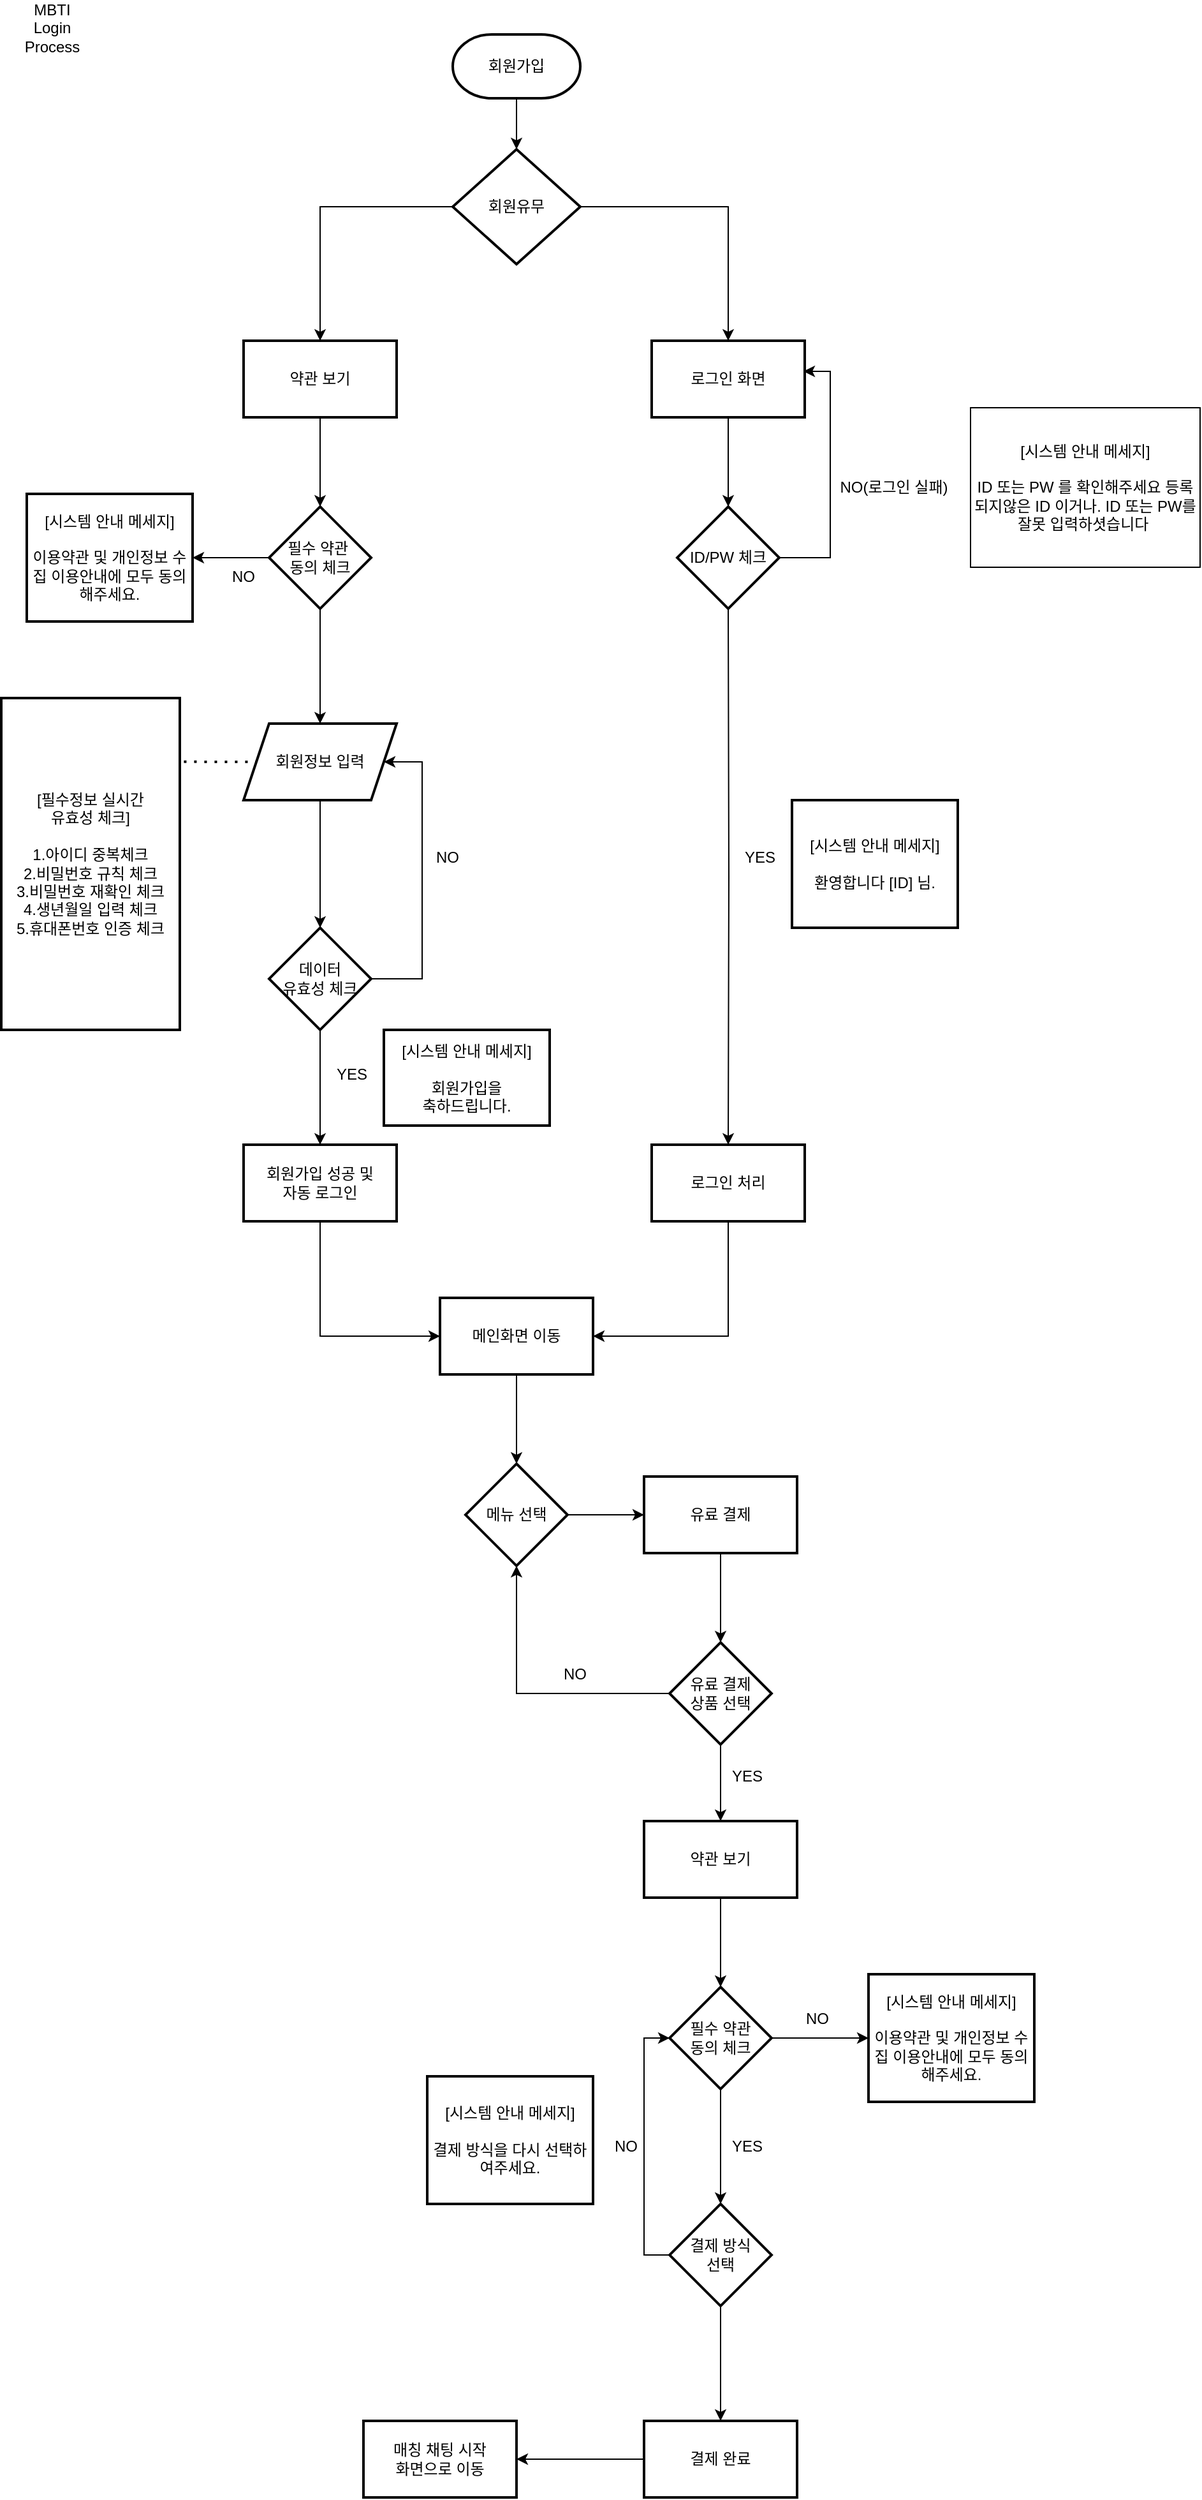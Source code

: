 <mxfile version="22.1.15" type="github">
  <diagram id="C5RBs43oDa-KdzZeNtuy" name="Page-1">
    <mxGraphModel dx="1434" dy="780" grid="1" gridSize="10" guides="1" tooltips="1" connect="1" arrows="1" fold="1" page="1" pageScale="1" pageWidth="827" pageHeight="1169" math="0" shadow="0">
      <root>
        <mxCell id="WIyWlLk6GJQsqaUBKTNV-0" />
        <mxCell id="WIyWlLk6GJQsqaUBKTNV-1" parent="WIyWlLk6GJQsqaUBKTNV-0" />
        <mxCell id="b263ChiSaqbmm_TudtIw-0" value="MBTI Login Process" style="text;html=1;strokeColor=none;fillColor=none;align=center;verticalAlign=middle;whiteSpace=wrap;rounded=0;" parent="WIyWlLk6GJQsqaUBKTNV-1" vertex="1">
          <mxGeometry x="20" y="10" width="60" height="30" as="geometry" />
        </mxCell>
        <mxCell id="b263ChiSaqbmm_TudtIw-5" value="" style="edgeStyle=orthogonalEdgeStyle;rounded=0;orthogonalLoop=1;jettySize=auto;html=1;" parent="WIyWlLk6GJQsqaUBKTNV-1" source="b263ChiSaqbmm_TudtIw-2" edge="1">
          <mxGeometry relative="1" as="geometry">
            <mxPoint x="414" y="120" as="targetPoint" />
          </mxGeometry>
        </mxCell>
        <mxCell id="b263ChiSaqbmm_TudtIw-2" value="회원가입" style="strokeWidth=2;html=1;shape=mxgraph.flowchart.terminator;whiteSpace=wrap;" parent="WIyWlLk6GJQsqaUBKTNV-1" vertex="1">
          <mxGeometry x="364" y="30" width="100" height="50" as="geometry" />
        </mxCell>
        <mxCell id="b263ChiSaqbmm_TudtIw-8" value="" style="edgeStyle=orthogonalEdgeStyle;rounded=0;orthogonalLoop=1;jettySize=auto;html=1;" parent="WIyWlLk6GJQsqaUBKTNV-1" target="b263ChiSaqbmm_TudtIw-7" edge="1">
          <mxGeometry relative="1" as="geometry">
            <mxPoint x="414" y="180" as="sourcePoint" />
            <mxPoint x="414" y="300" as="targetPoint" />
          </mxGeometry>
        </mxCell>
        <mxCell id="b263ChiSaqbmm_TudtIw-16" value="" style="edgeStyle=orthogonalEdgeStyle;rounded=0;orthogonalLoop=1;jettySize=auto;html=1;" parent="WIyWlLk6GJQsqaUBKTNV-1" source="b263ChiSaqbmm_TudtIw-7" target="b263ChiSaqbmm_TudtIw-15" edge="1">
          <mxGeometry relative="1" as="geometry" />
        </mxCell>
        <mxCell id="b263ChiSaqbmm_TudtIw-18" value="" style="edgeStyle=orthogonalEdgeStyle;rounded=0;orthogonalLoop=1;jettySize=auto;html=1;" parent="WIyWlLk6GJQsqaUBKTNV-1" source="b263ChiSaqbmm_TudtIw-7" target="b263ChiSaqbmm_TudtIw-17" edge="1">
          <mxGeometry relative="1" as="geometry" />
        </mxCell>
        <mxCell id="b263ChiSaqbmm_TudtIw-7" value="회원유무" style="strokeWidth=2;html=1;shape=mxgraph.flowchart.decision;whiteSpace=wrap;" parent="WIyWlLk6GJQsqaUBKTNV-1" vertex="1">
          <mxGeometry x="364" y="120" width="100" height="90" as="geometry" />
        </mxCell>
        <mxCell id="b263ChiSaqbmm_TudtIw-27" value="" style="edgeStyle=orthogonalEdgeStyle;rounded=0;orthogonalLoop=1;jettySize=auto;html=1;" parent="WIyWlLk6GJQsqaUBKTNV-1" source="b263ChiSaqbmm_TudtIw-15" target="b263ChiSaqbmm_TudtIw-26" edge="1">
          <mxGeometry relative="1" as="geometry" />
        </mxCell>
        <mxCell id="b263ChiSaqbmm_TudtIw-15" value="로그인 화면" style="whiteSpace=wrap;html=1;strokeWidth=2;" parent="WIyWlLk6GJQsqaUBKTNV-1" vertex="1">
          <mxGeometry x="520" y="270" width="120" height="60" as="geometry" />
        </mxCell>
        <mxCell id="b263ChiSaqbmm_TudtIw-37" value="" style="edgeStyle=orthogonalEdgeStyle;rounded=0;orthogonalLoop=1;jettySize=auto;html=1;" parent="WIyWlLk6GJQsqaUBKTNV-1" source="b263ChiSaqbmm_TudtIw-17" target="b263ChiSaqbmm_TudtIw-36" edge="1">
          <mxGeometry relative="1" as="geometry" />
        </mxCell>
        <mxCell id="b263ChiSaqbmm_TudtIw-17" value="약관 보기" style="whiteSpace=wrap;html=1;strokeWidth=2;" parent="WIyWlLk6GJQsqaUBKTNV-1" vertex="1">
          <mxGeometry x="200" y="270" width="120" height="60" as="geometry" />
        </mxCell>
        <mxCell id="b263ChiSaqbmm_TudtIw-22" value="" style="edgeStyle=orthogonalEdgeStyle;rounded=0;orthogonalLoop=1;jettySize=auto;html=1;" parent="WIyWlLk6GJQsqaUBKTNV-1" target="b263ChiSaqbmm_TudtIw-21" edge="1">
          <mxGeometry relative="1" as="geometry">
            <mxPoint x="580" y="480" as="sourcePoint" />
          </mxGeometry>
        </mxCell>
        <mxCell id="b263ChiSaqbmm_TudtIw-47" style="edgeStyle=orthogonalEdgeStyle;rounded=0;orthogonalLoop=1;jettySize=auto;html=1;entryX=1;entryY=0.5;entryDx=0;entryDy=0;" parent="WIyWlLk6GJQsqaUBKTNV-1" source="b263ChiSaqbmm_TudtIw-21" target="b263ChiSaqbmm_TudtIw-46" edge="1">
          <mxGeometry relative="1" as="geometry">
            <mxPoint x="580" y="1050" as="targetPoint" />
            <Array as="points">
              <mxPoint x="580" y="1050" />
            </Array>
          </mxGeometry>
        </mxCell>
        <mxCell id="b263ChiSaqbmm_TudtIw-21" value="로그인 처리" style="whiteSpace=wrap;html=1;strokeWidth=2;" parent="WIyWlLk6GJQsqaUBKTNV-1" vertex="1">
          <mxGeometry x="520" y="900" width="120" height="60" as="geometry" />
        </mxCell>
        <mxCell id="b263ChiSaqbmm_TudtIw-26" value="ID/PW 체크" style="rhombus;whiteSpace=wrap;html=1;strokeWidth=2;" parent="WIyWlLk6GJQsqaUBKTNV-1" vertex="1">
          <mxGeometry x="540" y="400" width="80" height="80" as="geometry" />
        </mxCell>
        <mxCell id="b263ChiSaqbmm_TudtIw-28" style="edgeStyle=orthogonalEdgeStyle;rounded=0;orthogonalLoop=1;jettySize=auto;html=1;entryX=0.992;entryY=0.4;entryDx=0;entryDy=0;entryPerimeter=0;" parent="WIyWlLk6GJQsqaUBKTNV-1" source="b263ChiSaqbmm_TudtIw-26" target="b263ChiSaqbmm_TudtIw-15" edge="1">
          <mxGeometry relative="1" as="geometry">
            <Array as="points">
              <mxPoint x="660" y="440" />
              <mxPoint x="660" y="294" />
            </Array>
          </mxGeometry>
        </mxCell>
        <mxCell id="b263ChiSaqbmm_TudtIw-29" value="NO(로그인 실패)" style="text;html=1;strokeColor=none;fillColor=none;align=center;verticalAlign=middle;whiteSpace=wrap;rounded=0;" parent="WIyWlLk6GJQsqaUBKTNV-1" vertex="1">
          <mxGeometry x="660" y="370" width="100" height="30" as="geometry" />
        </mxCell>
        <mxCell id="b263ChiSaqbmm_TudtIw-35" value="[시스템 안내 메세지]&lt;br&gt;&lt;br&gt;ID 또는 PW 를 확인해주세요 등록되지않은 ID 이거나. ID 또는 PW를 잘못 입력하셧습니다&amp;nbsp;&lt;br&gt;" style="rounded=0;whiteSpace=wrap;html=1;" parent="WIyWlLk6GJQsqaUBKTNV-1" vertex="1">
          <mxGeometry x="770" y="322.5" width="180" height="125" as="geometry" />
        </mxCell>
        <mxCell id="b263ChiSaqbmm_TudtIw-39" value="" style="edgeStyle=orthogonalEdgeStyle;rounded=0;orthogonalLoop=1;jettySize=auto;html=1;" parent="WIyWlLk6GJQsqaUBKTNV-1" source="b263ChiSaqbmm_TudtIw-36" target="b263ChiSaqbmm_TudtIw-38" edge="1">
          <mxGeometry relative="1" as="geometry" />
        </mxCell>
        <mxCell id="b263ChiSaqbmm_TudtIw-41" value="" style="edgeStyle=orthogonalEdgeStyle;rounded=0;orthogonalLoop=1;jettySize=auto;html=1;" parent="WIyWlLk6GJQsqaUBKTNV-1" source="b263ChiSaqbmm_TudtIw-36" target="b263ChiSaqbmm_TudtIw-40" edge="1">
          <mxGeometry relative="1" as="geometry" />
        </mxCell>
        <mxCell id="b263ChiSaqbmm_TudtIw-36" value="필수 약관&amp;nbsp;&lt;br&gt;동의 체크" style="rhombus;whiteSpace=wrap;html=1;strokeWidth=2;" parent="WIyWlLk6GJQsqaUBKTNV-1" vertex="1">
          <mxGeometry x="220" y="400" width="80" height="80" as="geometry" />
        </mxCell>
        <mxCell id="b263ChiSaqbmm_TudtIw-38" value="[시스템 안내 메세지]&lt;br&gt;&lt;br&gt;이용약관 및 개인정보 수집 이용안내에 모두 동의해주세요." style="whiteSpace=wrap;html=1;strokeWidth=2;" parent="WIyWlLk6GJQsqaUBKTNV-1" vertex="1">
          <mxGeometry x="30" y="390" width="130" height="100" as="geometry" />
        </mxCell>
        <mxCell id="b263ChiSaqbmm_TudtIw-43" value="" style="edgeStyle=orthogonalEdgeStyle;rounded=0;orthogonalLoop=1;jettySize=auto;html=1;" parent="WIyWlLk6GJQsqaUBKTNV-1" source="b263ChiSaqbmm_TudtIw-40" target="b263ChiSaqbmm_TudtIw-42" edge="1">
          <mxGeometry relative="1" as="geometry" />
        </mxCell>
        <mxCell id="b263ChiSaqbmm_TudtIw-40" value="회원정보 입력" style="shape=parallelogram;perimeter=parallelogramPerimeter;whiteSpace=wrap;html=1;fixedSize=1;strokeWidth=2;" parent="WIyWlLk6GJQsqaUBKTNV-1" vertex="1">
          <mxGeometry x="200" y="570" width="120" height="60" as="geometry" />
        </mxCell>
        <mxCell id="b263ChiSaqbmm_TudtIw-45" value="" style="edgeStyle=orthogonalEdgeStyle;rounded=0;orthogonalLoop=1;jettySize=auto;html=1;" parent="WIyWlLk6GJQsqaUBKTNV-1" source="b263ChiSaqbmm_TudtIw-42" target="b263ChiSaqbmm_TudtIw-44" edge="1">
          <mxGeometry relative="1" as="geometry" />
        </mxCell>
        <mxCell id="b263ChiSaqbmm_TudtIw-53" style="edgeStyle=orthogonalEdgeStyle;rounded=0;orthogonalLoop=1;jettySize=auto;html=1;entryX=1;entryY=0.5;entryDx=0;entryDy=0;" parent="WIyWlLk6GJQsqaUBKTNV-1" source="b263ChiSaqbmm_TudtIw-42" target="b263ChiSaqbmm_TudtIw-40" edge="1">
          <mxGeometry relative="1" as="geometry">
            <Array as="points">
              <mxPoint x="340" y="770" />
              <mxPoint x="340" y="600" />
            </Array>
          </mxGeometry>
        </mxCell>
        <mxCell id="b263ChiSaqbmm_TudtIw-42" value="데이터&lt;br&gt;유효성 체크" style="rhombus;whiteSpace=wrap;html=1;strokeWidth=2;" parent="WIyWlLk6GJQsqaUBKTNV-1" vertex="1">
          <mxGeometry x="220" y="730" width="80" height="80" as="geometry" />
        </mxCell>
        <mxCell id="b263ChiSaqbmm_TudtIw-48" style="edgeStyle=orthogonalEdgeStyle;rounded=0;orthogonalLoop=1;jettySize=auto;html=1;entryX=0;entryY=0.5;entryDx=0;entryDy=0;exitX=0.5;exitY=1;exitDx=0;exitDy=0;" parent="WIyWlLk6GJQsqaUBKTNV-1" source="b263ChiSaqbmm_TudtIw-44" target="b263ChiSaqbmm_TudtIw-46" edge="1">
          <mxGeometry relative="1" as="geometry" />
        </mxCell>
        <mxCell id="b263ChiSaqbmm_TudtIw-44" value="회원가입 성공 및&lt;br&gt;자동 로그인" style="whiteSpace=wrap;html=1;strokeWidth=2;" parent="WIyWlLk6GJQsqaUBKTNV-1" vertex="1">
          <mxGeometry x="200" y="900" width="120" height="60" as="geometry" />
        </mxCell>
        <mxCell id="b263ChiSaqbmm_TudtIw-64" value="" style="edgeStyle=orthogonalEdgeStyle;rounded=0;orthogonalLoop=1;jettySize=auto;html=1;" parent="WIyWlLk6GJQsqaUBKTNV-1" source="b263ChiSaqbmm_TudtIw-46" target="b263ChiSaqbmm_TudtIw-63" edge="1">
          <mxGeometry relative="1" as="geometry" />
        </mxCell>
        <mxCell id="b263ChiSaqbmm_TudtIw-46" value="메인화면 이동" style="whiteSpace=wrap;html=1;strokeWidth=2;" parent="WIyWlLk6GJQsqaUBKTNV-1" vertex="1">
          <mxGeometry x="354" y="1020" width="120" height="60" as="geometry" />
        </mxCell>
        <mxCell id="b263ChiSaqbmm_TudtIw-49" value="NO" style="text;html=1;strokeColor=none;fillColor=none;align=center;verticalAlign=middle;whiteSpace=wrap;rounded=0;" parent="WIyWlLk6GJQsqaUBKTNV-1" vertex="1">
          <mxGeometry x="150" y="440" width="100" height="30" as="geometry" />
        </mxCell>
        <mxCell id="b263ChiSaqbmm_TudtIw-50" value="YES" style="text;html=1;strokeColor=none;fillColor=none;align=center;verticalAlign=middle;whiteSpace=wrap;rounded=0;" parent="WIyWlLk6GJQsqaUBKTNV-1" vertex="1">
          <mxGeometry x="580" y="660" width="50" height="30" as="geometry" />
        </mxCell>
        <mxCell id="b263ChiSaqbmm_TudtIw-54" value="NO" style="text;html=1;strokeColor=none;fillColor=none;align=center;verticalAlign=middle;whiteSpace=wrap;rounded=0;" parent="WIyWlLk6GJQsqaUBKTNV-1" vertex="1">
          <mxGeometry x="310" y="660" width="100" height="30" as="geometry" />
        </mxCell>
        <mxCell id="b263ChiSaqbmm_TudtIw-55" value="YES" style="text;html=1;strokeColor=none;fillColor=none;align=center;verticalAlign=middle;whiteSpace=wrap;rounded=0;" parent="WIyWlLk6GJQsqaUBKTNV-1" vertex="1">
          <mxGeometry x="260" y="830" width="50" height="30" as="geometry" />
        </mxCell>
        <mxCell id="b263ChiSaqbmm_TudtIw-56" value="[필수정보 실시간 &lt;br&gt;유효성 체크]&lt;br&gt;&lt;br&gt;1.아이디 중복체크&lt;br&gt;2.비밀번호 규칙 체크&lt;br&gt;3.비밀번호 재확인 체크&lt;br&gt;4.생년월일 입력 체크&lt;br&gt;5.휴대폰번호 인증 체크&lt;br&gt;" style="whiteSpace=wrap;html=1;strokeWidth=2;" parent="WIyWlLk6GJQsqaUBKTNV-1" vertex="1">
          <mxGeometry x="10" y="550" width="140" height="260" as="geometry" />
        </mxCell>
        <mxCell id="b263ChiSaqbmm_TudtIw-58" value="" style="endArrow=none;dashed=1;html=1;dashPattern=1 3;strokeWidth=2;rounded=0;exitX=1.023;exitY=0.192;exitDx=0;exitDy=0;entryX=0;entryY=0.5;entryDx=0;entryDy=0;exitPerimeter=0;" parent="WIyWlLk6GJQsqaUBKTNV-1" source="b263ChiSaqbmm_TudtIw-56" target="b263ChiSaqbmm_TudtIw-40" edge="1">
          <mxGeometry width="50" height="50" relative="1" as="geometry">
            <mxPoint x="390" y="630" as="sourcePoint" />
            <mxPoint x="440" y="580" as="targetPoint" />
          </mxGeometry>
        </mxCell>
        <mxCell id="b263ChiSaqbmm_TudtIw-59" value="[시스템 안내 메세지]&lt;br&gt;&lt;br&gt;회원가입을 &lt;br&gt;축하드립니다." style="whiteSpace=wrap;html=1;strokeWidth=2;" parent="WIyWlLk6GJQsqaUBKTNV-1" vertex="1">
          <mxGeometry x="310" y="810" width="130" height="75" as="geometry" />
        </mxCell>
        <mxCell id="b263ChiSaqbmm_TudtIw-60" value="[시스템 안내 메세지]&lt;br&gt;&lt;br&gt;환영합니다 [ID] 님." style="whiteSpace=wrap;html=1;strokeWidth=2;" parent="WIyWlLk6GJQsqaUBKTNV-1" vertex="1">
          <mxGeometry x="630" y="630" width="130" height="100" as="geometry" />
        </mxCell>
        <mxCell id="b263ChiSaqbmm_TudtIw-66" value="" style="edgeStyle=orthogonalEdgeStyle;rounded=0;orthogonalLoop=1;jettySize=auto;html=1;" parent="WIyWlLk6GJQsqaUBKTNV-1" source="b263ChiSaqbmm_TudtIw-63" target="b263ChiSaqbmm_TudtIw-65" edge="1">
          <mxGeometry relative="1" as="geometry" />
        </mxCell>
        <mxCell id="b263ChiSaqbmm_TudtIw-63" value="메뉴 선택" style="rhombus;whiteSpace=wrap;html=1;strokeWidth=2;" parent="WIyWlLk6GJQsqaUBKTNV-1" vertex="1">
          <mxGeometry x="374" y="1150" width="80" height="80" as="geometry" />
        </mxCell>
        <mxCell id="b263ChiSaqbmm_TudtIw-73" value="" style="edgeStyle=orthogonalEdgeStyle;rounded=0;orthogonalLoop=1;jettySize=auto;html=1;" parent="WIyWlLk6GJQsqaUBKTNV-1" source="b263ChiSaqbmm_TudtIw-65" target="b263ChiSaqbmm_TudtIw-72" edge="1">
          <mxGeometry relative="1" as="geometry" />
        </mxCell>
        <mxCell id="b263ChiSaqbmm_TudtIw-65" value="유료 결제" style="whiteSpace=wrap;html=1;strokeWidth=2;" parent="WIyWlLk6GJQsqaUBKTNV-1" vertex="1">
          <mxGeometry x="514" y="1160" width="120" height="60" as="geometry" />
        </mxCell>
        <mxCell id="b263ChiSaqbmm_TudtIw-80" value="" style="edgeStyle=orthogonalEdgeStyle;rounded=0;orthogonalLoop=1;jettySize=auto;html=1;" parent="WIyWlLk6GJQsqaUBKTNV-1" source="b263ChiSaqbmm_TudtIw-69" target="b263ChiSaqbmm_TudtIw-79" edge="1">
          <mxGeometry relative="1" as="geometry" />
        </mxCell>
        <mxCell id="b263ChiSaqbmm_TudtIw-69" value="약관 보기" style="whiteSpace=wrap;html=1;strokeWidth=2;" parent="WIyWlLk6GJQsqaUBKTNV-1" vertex="1">
          <mxGeometry x="514" y="1430" width="120" height="60" as="geometry" />
        </mxCell>
        <mxCell id="b263ChiSaqbmm_TudtIw-74" value="" style="edgeStyle=orthogonalEdgeStyle;rounded=0;orthogonalLoop=1;jettySize=auto;html=1;" parent="WIyWlLk6GJQsqaUBKTNV-1" source="b263ChiSaqbmm_TudtIw-72" target="b263ChiSaqbmm_TudtIw-69" edge="1">
          <mxGeometry relative="1" as="geometry" />
        </mxCell>
        <mxCell id="b263ChiSaqbmm_TudtIw-76" style="edgeStyle=orthogonalEdgeStyle;rounded=0;orthogonalLoop=1;jettySize=auto;html=1;entryX=0.5;entryY=1;entryDx=0;entryDy=0;" parent="WIyWlLk6GJQsqaUBKTNV-1" source="b263ChiSaqbmm_TudtIw-72" target="b263ChiSaqbmm_TudtIw-63" edge="1">
          <mxGeometry relative="1" as="geometry" />
        </mxCell>
        <mxCell id="b263ChiSaqbmm_TudtIw-72" value="유료 결제&lt;br&gt;상품 선택" style="rhombus;whiteSpace=wrap;html=1;strokeWidth=2;" parent="WIyWlLk6GJQsqaUBKTNV-1" vertex="1">
          <mxGeometry x="534" y="1290" width="80" height="80" as="geometry" />
        </mxCell>
        <mxCell id="b263ChiSaqbmm_TudtIw-75" value="YES" style="text;html=1;strokeColor=none;fillColor=none;align=center;verticalAlign=middle;whiteSpace=wrap;rounded=0;" parent="WIyWlLk6GJQsqaUBKTNV-1" vertex="1">
          <mxGeometry x="570" y="1380" width="50" height="30" as="geometry" />
        </mxCell>
        <mxCell id="b263ChiSaqbmm_TudtIw-77" value="NO" style="text;html=1;strokeColor=none;fillColor=none;align=center;verticalAlign=middle;whiteSpace=wrap;rounded=0;" parent="WIyWlLk6GJQsqaUBKTNV-1" vertex="1">
          <mxGeometry x="410" y="1300" width="100" height="30" as="geometry" />
        </mxCell>
        <mxCell id="b263ChiSaqbmm_TudtIw-84" value="" style="edgeStyle=orthogonalEdgeStyle;rounded=0;orthogonalLoop=1;jettySize=auto;html=1;" parent="WIyWlLk6GJQsqaUBKTNV-1" source="b263ChiSaqbmm_TudtIw-79" target="b263ChiSaqbmm_TudtIw-83" edge="1">
          <mxGeometry relative="1" as="geometry" />
        </mxCell>
        <mxCell id="b263ChiSaqbmm_TudtIw-87" value="" style="edgeStyle=orthogonalEdgeStyle;rounded=0;orthogonalLoop=1;jettySize=auto;html=1;" parent="WIyWlLk6GJQsqaUBKTNV-1" source="b263ChiSaqbmm_TudtIw-79" edge="1">
          <mxGeometry relative="1" as="geometry">
            <mxPoint x="574" y="1730" as="targetPoint" />
          </mxGeometry>
        </mxCell>
        <mxCell id="b263ChiSaqbmm_TudtIw-79" value="필수 약관&lt;br&gt;동의 체크" style="rhombus;whiteSpace=wrap;html=1;strokeWidth=2;" parent="WIyWlLk6GJQsqaUBKTNV-1" vertex="1">
          <mxGeometry x="534" y="1560" width="80" height="80" as="geometry" />
        </mxCell>
        <mxCell id="b263ChiSaqbmm_TudtIw-83" value="[시스템 안내 메세지]&lt;br&gt;&lt;br&gt;이용약관 및 개인정보 수집 이용안내에 모두 동의해주세요." style="whiteSpace=wrap;html=1;strokeWidth=2;" parent="WIyWlLk6GJQsqaUBKTNV-1" vertex="1">
          <mxGeometry x="690" y="1550" width="130" height="100" as="geometry" />
        </mxCell>
        <mxCell id="b263ChiSaqbmm_TudtIw-85" value="NO" style="text;html=1;strokeColor=none;fillColor=none;align=center;verticalAlign=middle;whiteSpace=wrap;rounded=0;" parent="WIyWlLk6GJQsqaUBKTNV-1" vertex="1">
          <mxGeometry x="600" y="1570" width="100" height="30" as="geometry" />
        </mxCell>
        <mxCell id="b263ChiSaqbmm_TudtIw-88" value="YES" style="text;html=1;strokeColor=none;fillColor=none;align=center;verticalAlign=middle;whiteSpace=wrap;rounded=0;" parent="WIyWlLk6GJQsqaUBKTNV-1" vertex="1">
          <mxGeometry x="570" y="1670" width="50" height="30" as="geometry" />
        </mxCell>
        <mxCell id="b263ChiSaqbmm_TudtIw-91" value="" style="edgeStyle=orthogonalEdgeStyle;rounded=0;orthogonalLoop=1;jettySize=auto;html=1;" parent="WIyWlLk6GJQsqaUBKTNV-1" source="b263ChiSaqbmm_TudtIw-89" target="b263ChiSaqbmm_TudtIw-90" edge="1">
          <mxGeometry relative="1" as="geometry" />
        </mxCell>
        <mxCell id="b263ChiSaqbmm_TudtIw-92" style="edgeStyle=orthogonalEdgeStyle;rounded=0;orthogonalLoop=1;jettySize=auto;html=1;entryX=0;entryY=0.5;entryDx=0;entryDy=0;" parent="WIyWlLk6GJQsqaUBKTNV-1" source="b263ChiSaqbmm_TudtIw-89" target="b263ChiSaqbmm_TudtIw-79" edge="1">
          <mxGeometry relative="1" as="geometry">
            <Array as="points">
              <mxPoint x="514" y="1770" />
              <mxPoint x="514" y="1600" />
            </Array>
          </mxGeometry>
        </mxCell>
        <mxCell id="b263ChiSaqbmm_TudtIw-89" value="결제 방식&lt;br&gt;선택" style="rhombus;whiteSpace=wrap;html=1;strokeWidth=2;" parent="WIyWlLk6GJQsqaUBKTNV-1" vertex="1">
          <mxGeometry x="534" y="1730" width="80" height="80" as="geometry" />
        </mxCell>
        <mxCell id="v1dw3SyQOP4b6-4t7EYF-1" value="" style="edgeStyle=orthogonalEdgeStyle;rounded=0;orthogonalLoop=1;jettySize=auto;html=1;" edge="1" parent="WIyWlLk6GJQsqaUBKTNV-1" source="b263ChiSaqbmm_TudtIw-90" target="v1dw3SyQOP4b6-4t7EYF-0">
          <mxGeometry relative="1" as="geometry" />
        </mxCell>
        <mxCell id="b263ChiSaqbmm_TudtIw-90" value="결제 완료" style="whiteSpace=wrap;html=1;strokeWidth=2;" parent="WIyWlLk6GJQsqaUBKTNV-1" vertex="1">
          <mxGeometry x="514" y="1900" width="120" height="60" as="geometry" />
        </mxCell>
        <mxCell id="b263ChiSaqbmm_TudtIw-93" value="NO" style="text;html=1;strokeColor=none;fillColor=none;align=center;verticalAlign=middle;whiteSpace=wrap;rounded=0;" parent="WIyWlLk6GJQsqaUBKTNV-1" vertex="1">
          <mxGeometry x="450" y="1670" width="100" height="30" as="geometry" />
        </mxCell>
        <mxCell id="b263ChiSaqbmm_TudtIw-94" value="[시스템 안내 메세지]&lt;br&gt;&lt;br&gt;결제 방식을 다시 선택하여주세요." style="whiteSpace=wrap;html=1;strokeWidth=2;" parent="WIyWlLk6GJQsqaUBKTNV-1" vertex="1">
          <mxGeometry x="344" y="1630" width="130" height="100" as="geometry" />
        </mxCell>
        <mxCell id="v1dw3SyQOP4b6-4t7EYF-0" value="매칭 채팅 시작 &lt;br&gt;화면으로 이동" style="whiteSpace=wrap;html=1;strokeWidth=2;" vertex="1" parent="WIyWlLk6GJQsqaUBKTNV-1">
          <mxGeometry x="294" y="1900" width="120" height="60" as="geometry" />
        </mxCell>
      </root>
    </mxGraphModel>
  </diagram>
</mxfile>
